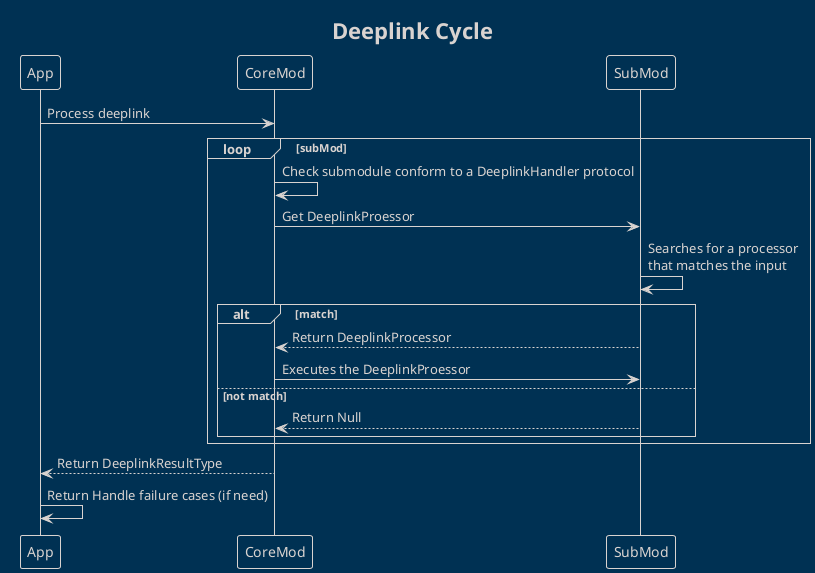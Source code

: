 @startuml DeepLink
!theme blueprint
title Deeplink Cycle

App -> CoreMod : Process deeplink

loop subMod
    CoreMod -> CoreMod: Check submodule conform to a DeeplinkHandler protocol
    CoreMod -> SubMod: Get DeeplinkProessor
    SubMod -> SubMod: Searches for a processor\nthat matches the input
    
    alt match
        SubMod --> CoreMod: Return DeeplinkProcessor
        CoreMod -> SubMod: Executes the DeeplinkProessor

    else not match
        SubMod --> CoreMod: Return Null
    end
end
    
CoreMod --> App : Return DeeplinkResultType
App -> App : Return Handle failure cases (if need)
@enduml